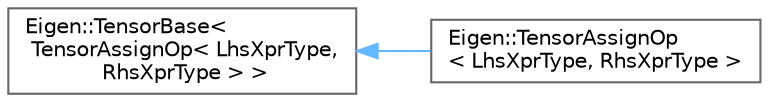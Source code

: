 digraph "类继承关系图"
{
 // LATEX_PDF_SIZE
  bgcolor="transparent";
  edge [fontname=Helvetica,fontsize=10,labelfontname=Helvetica,labelfontsize=10];
  node [fontname=Helvetica,fontsize=10,shape=box,height=0.2,width=0.4];
  rankdir="LR";
  Node0 [id="Node000000",label="Eigen::TensorBase\<\l TensorAssignOp\< LhsXprType,\l RhsXprType \> \>",height=0.2,width=0.4,color="grey40", fillcolor="white", style="filled",URL="$class_eigen_1_1_tensor_base.html",tooltip=" "];
  Node0 -> Node1 [id="edge4739_Node000000_Node000001",dir="back",color="steelblue1",style="solid",tooltip=" "];
  Node1 [id="Node000001",label="Eigen::TensorAssignOp\l\< LhsXprType, RhsXprType \>",height=0.2,width=0.4,color="grey40", fillcolor="white", style="filled",URL="$class_eigen_1_1_tensor_assign_op.html",tooltip=" "];
}
